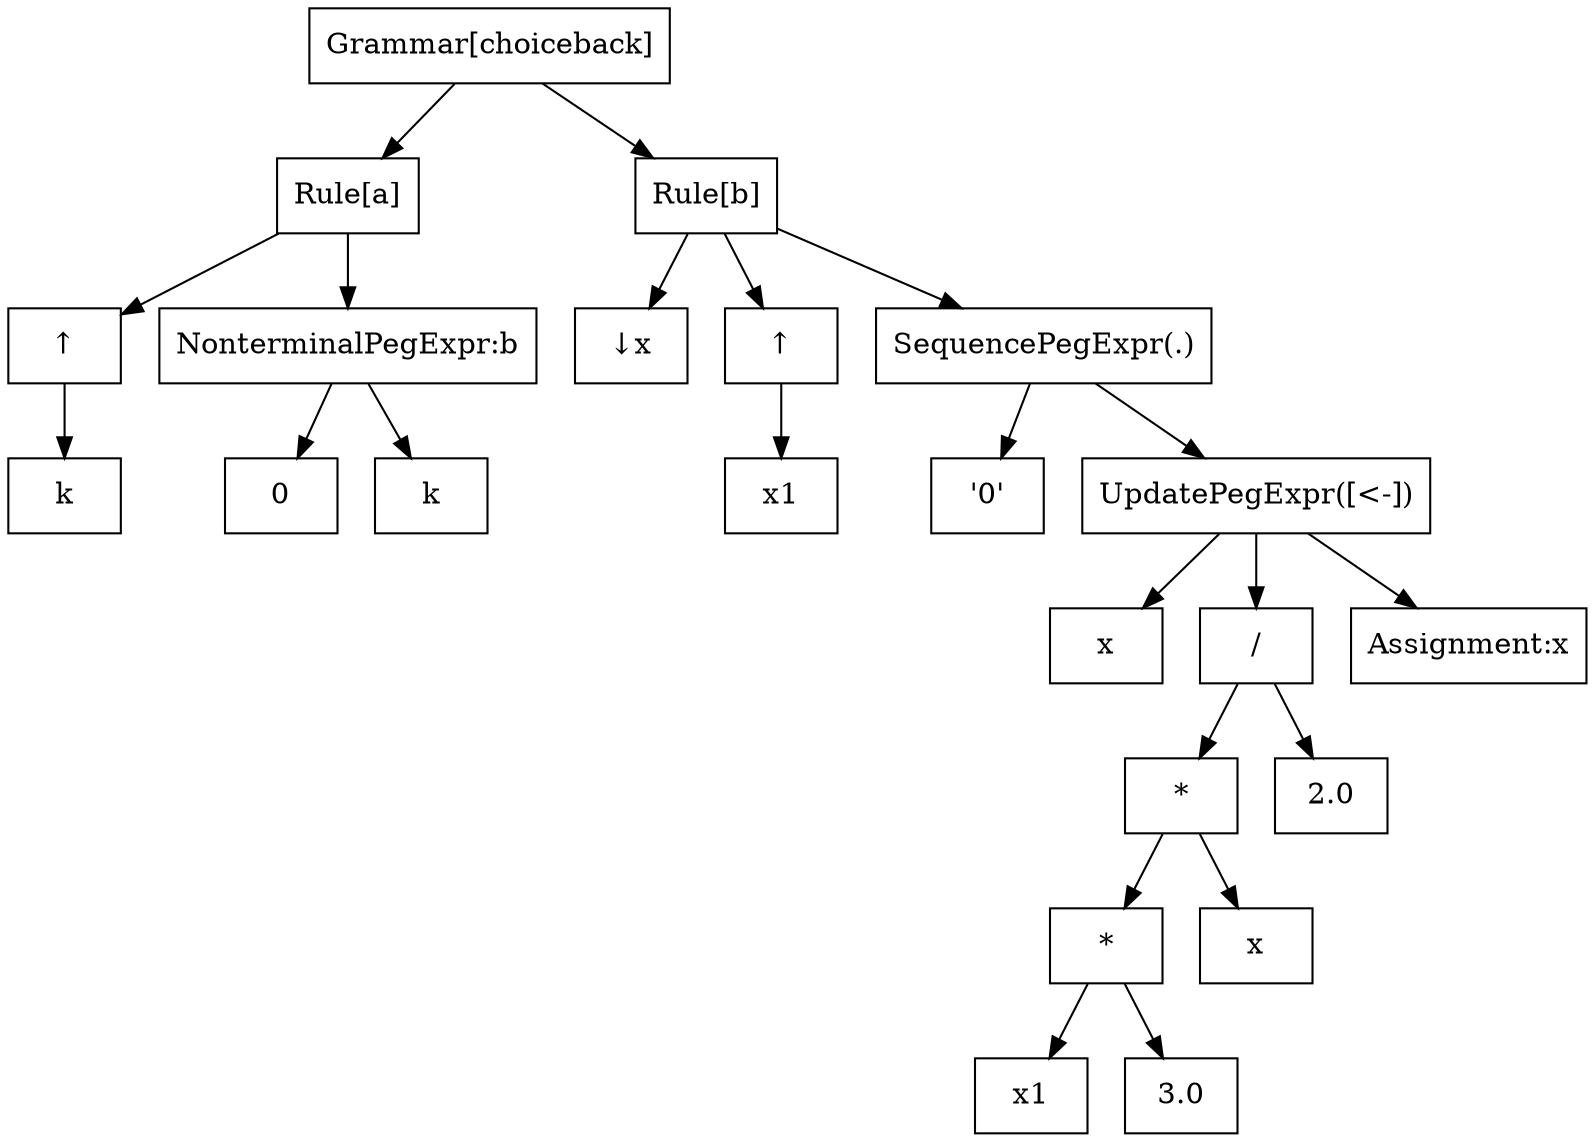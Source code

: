 Digraph choiceback {
  node [shape="box"];
  grammar [label = "Grammar[choiceback]"];

  aRule [label = "Rule[a]"];
  grammar -> aRule;
  attributeExpr0 [label = "k"];
  SynAtt1 -> attributeExpr0;
  SynAtt1 [label = "↑"];
  aRule -> SynAtt1;
  NonterminalPeg0 [label = "NonterminalPegExpr:b"];
  aRule -> NonterminalPeg0;
  IntLiteralExpr1 [label = "0"];
  NonterminalPeg0 -> IntLiteralExpr1;
  attributeExpr2 [label = "k"];
  NonterminalPeg0 -> attributeExpr2;
  bRule [label = "Rule[b]"];
  grammar -> bRule;
  inh2 [label = "↓x"];
  bRule -> inh2;
  attributeExpr3 [label = "x1"];
  SynAtt3 -> attributeExpr3;
  SynAtt3 [label = "↑"];
  bRule -> SynAtt3;
  SequencePeg1 [label = "SequencePegExpr(.)"];
  bRule -> SequencePeg1;
  LiteralPeg2 [label = "'0'"];
  SequencePeg1 -> LiteralPeg2;
  UpdatePeg3 [label = "UpdatePegExpr([<-])"];
  SequencePeg1 -> UpdatePeg3;
  attributeExpr4 [label = "x"];
  UpdatePeg3 -> attributeExpr4;
  DivExpr5 [label = "/"];
  UpdatePeg3 -> DivExpr5;
  MultExpr6 [label = "*"];
  DivExpr5 -> MultExpr6;
  MultExpr7 [label = "*"];
  MultExpr6 -> MultExpr7;
  attributeExpr8 [label = "x1"];
  MultExpr7 -> attributeExpr8;
  FloatLiteralExpr9 [label = "3.0"];
  MultExpr7 -> FloatLiteralExpr9;
  attributeExpr10 [label = "x"];
  MultExpr6 -> attributeExpr10;
  FloatLiteralExpr11 [label = "2.0"];
  DivExpr5 -> FloatLiteralExpr11;
  assignmentNode4 [label = "Assignment:x"];
  UpdatePeg3 -> assignmentNode4;
}